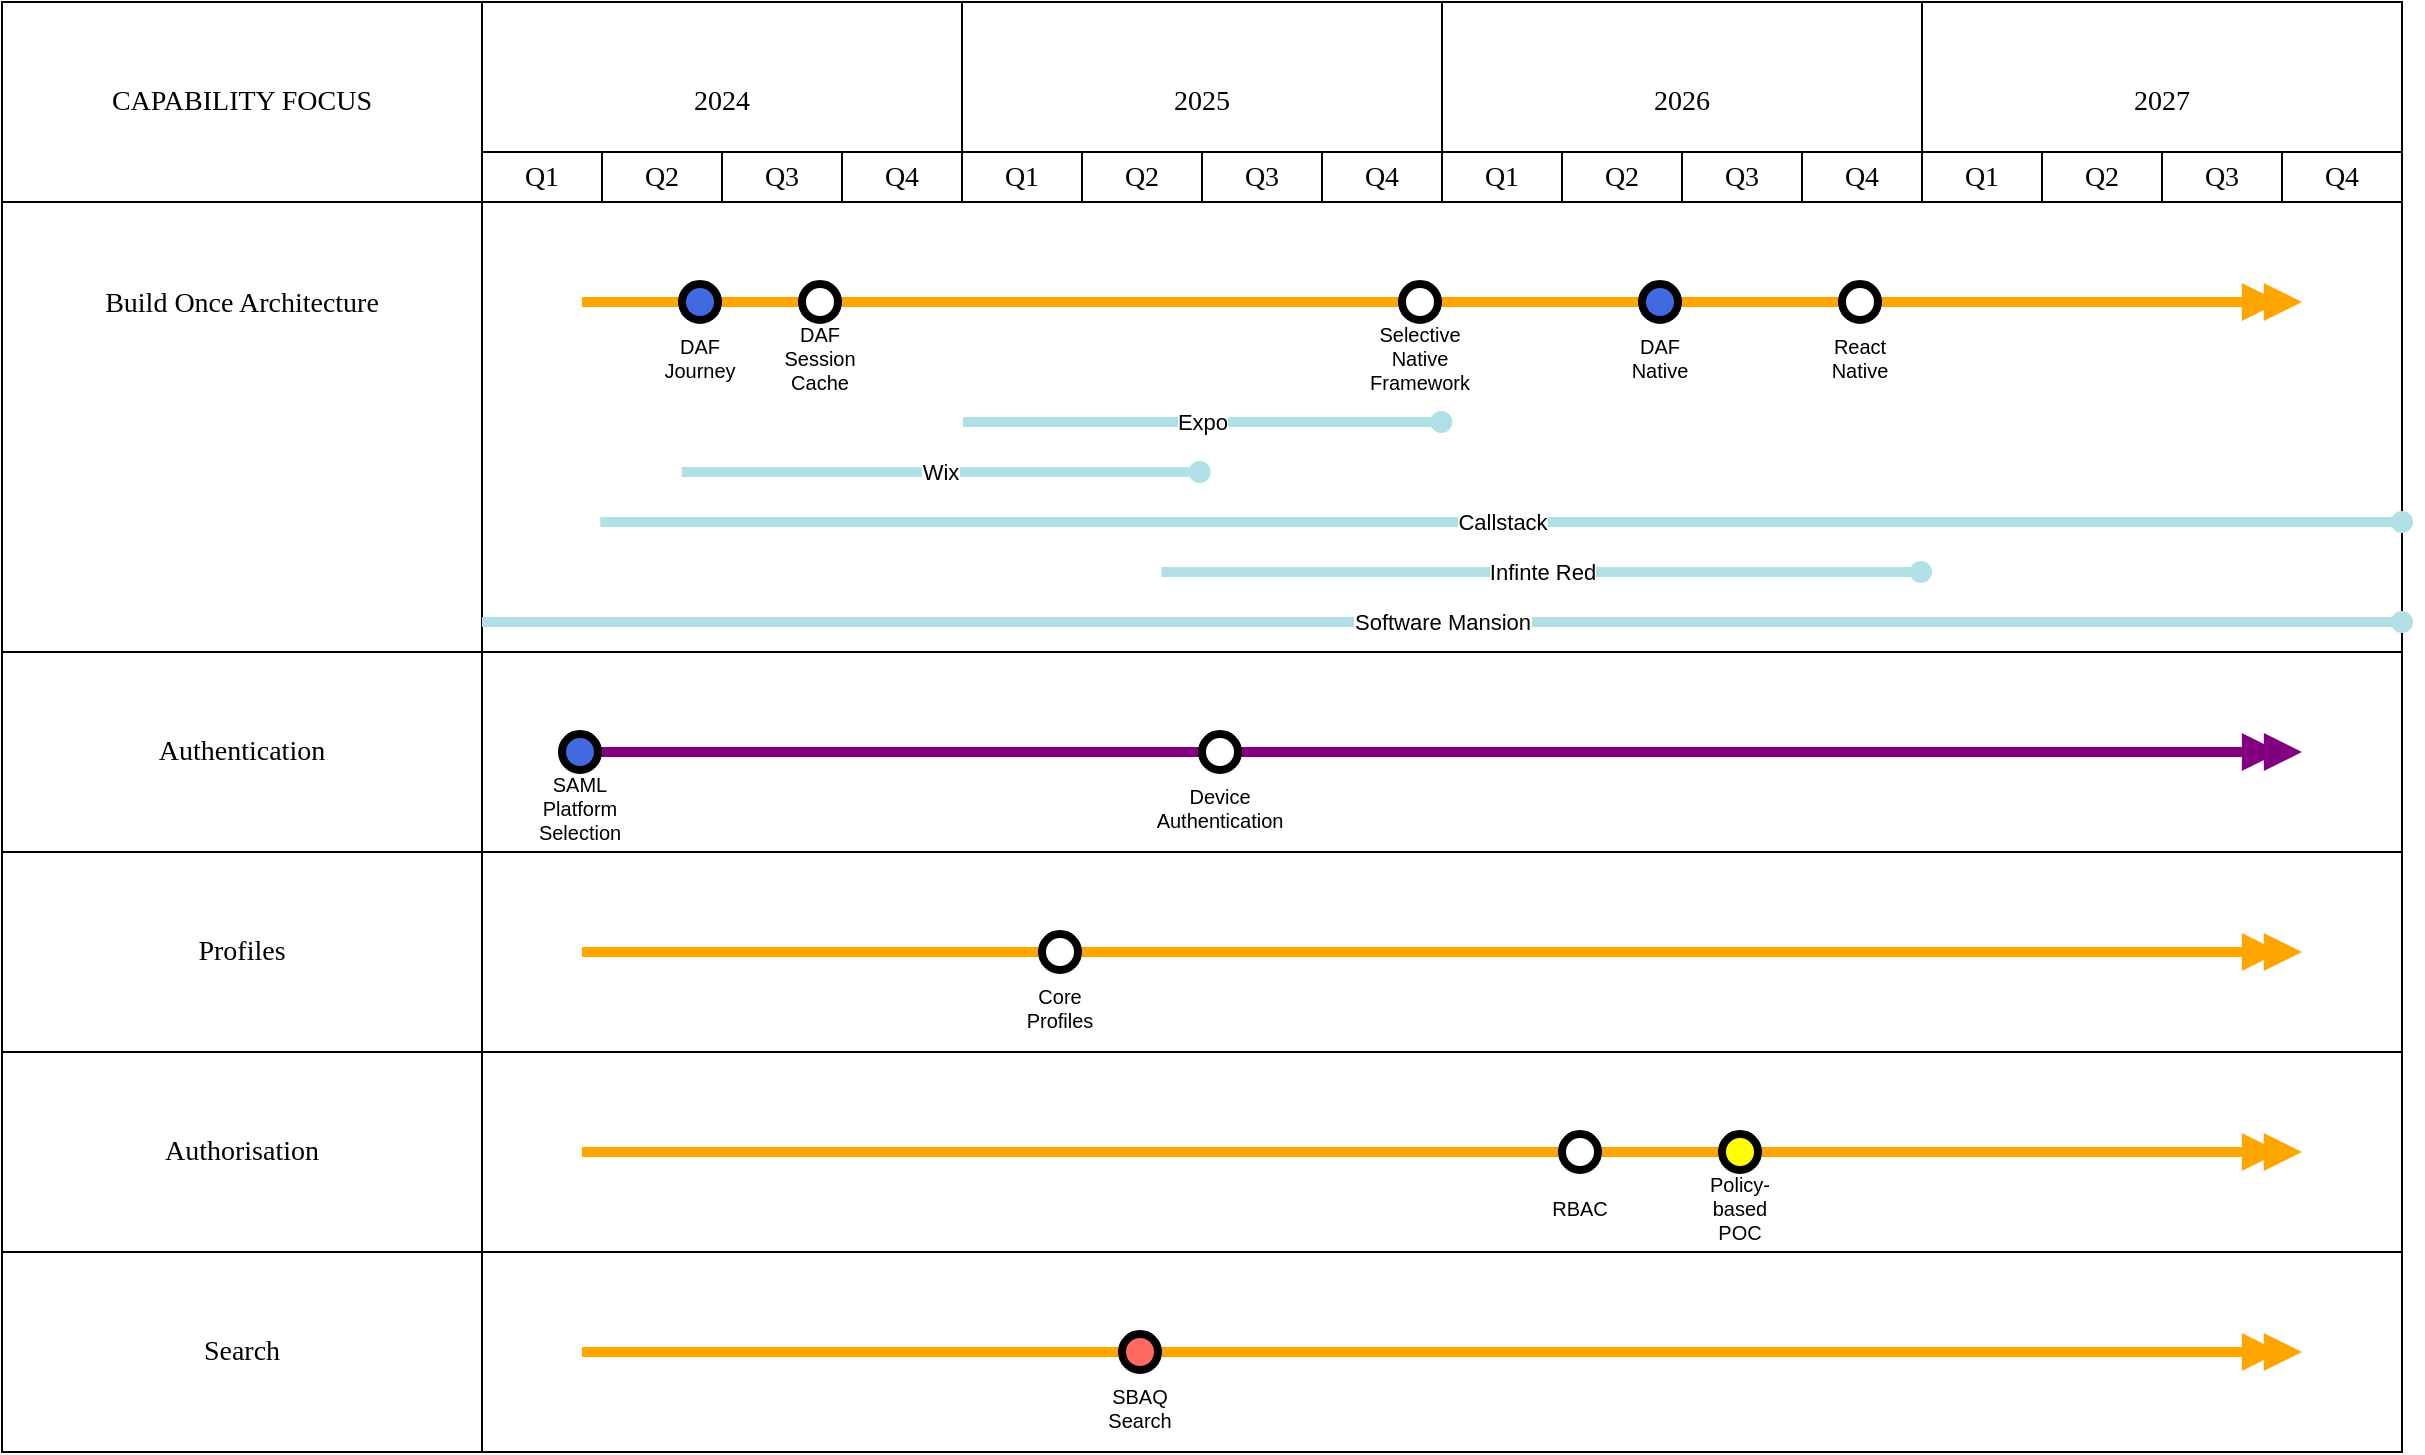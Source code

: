 <mxfile version="14.5.1" type="device"><diagram id="nMbIOyWw1tff--0FTw4Q" name="Page-1"><mxGraphModel dx="981" dy="650" grid="1" gridSize="10" guides="1" tooltips="1" connect="1" arrows="1" fold="1" page="1" pageScale="1" pageWidth="816" pageHeight="1056" math="0" shadow="0"><root><mxCell id="0"/><mxCell id="1" style="locked=1" parent="0" visible="1" value="Background"/><mxCell id="88Z_m4pECzqLgFDelhqH7c" value="Default" style="locked=0" parent="0"/><mxCell id="l8Q9_g5FOfBt7ueoJjHzVE" value="CAPABILITY FOCUS" style="text;html=1;strokeColor=#000000;;fillColor=#ffffff;align=center;fontFamily=Verdana;verticalAlign=middle;whiteSpace=wrap;rounded=0;fontSize=14" parent="88Z_m4pECzqLgFDelhqH7c" vertex="1"><mxGeometry x="0" y="0" width="240" height="100" as="geometry"/></mxCell><mxCell id="3_lgIayYRxoJH4Y0YGpHIk" value="2024" style="text;html=1;strokeColor=#000000;;fillColor=#ffffff;align=center;fontFamily=Verdana;verticalAlign=middle;whiteSpace=wrap;rounded=0;fontSize=14" parent="88Z_m4pECzqLgFDelhqH7c" vertex="1"><mxGeometry x="240" y="0" width="240" height="100" as="geometry"/></mxCell><mxCell id="WToMVc3nkx8XIUol3K8MEf" value="2025" style="text;html=1;strokeColor=#000000;;fillColor=#ffffff;align=center;fontFamily=Verdana;verticalAlign=middle;whiteSpace=wrap;rounded=0;fontSize=14" parent="88Z_m4pECzqLgFDelhqH7c" vertex="1"><mxGeometry x="480" y="0" width="240" height="100" as="geometry"/></mxCell><mxCell id="p8NJrwNPkKOv1-IC9ku3zX" value="2026" style="text;html=1;strokeColor=#000000;;fillColor=#ffffff;align=center;fontFamily=Verdana;verticalAlign=middle;whiteSpace=wrap;rounded=0;fontSize=14" parent="88Z_m4pECzqLgFDelhqH7c" vertex="1"><mxGeometry x="720" y="0" width="240" height="100" as="geometry"/></mxCell><mxCell id="0XkCptmFpjriIrBRgex3-V" value="2027" style="text;html=1;strokeColor=#000000;;fillColor=#ffffff;align=center;fontFamily=Verdana;verticalAlign=middle;whiteSpace=wrap;rounded=0;fontSize=14" parent="88Z_m4pECzqLgFDelhqH7c" vertex="1"><mxGeometry x="960" y="0" width="240" height="100" as="geometry"/></mxCell><mxCell id="uT0U2Qfqn4BNKBhv2C71Mp" value="Q1" style="text;html=1;strokeColor=#000000;;fillColor=#ffffff;align=center;fontFamily=Verdana;verticalAlign=middle;whiteSpace=wrap;rounded=0;fontSize=14" parent="88Z_m4pECzqLgFDelhqH7c" vertex="1"><mxGeometry x="240" y="75.0" width="60.0" height="25.0" as="geometry"/></mxCell><mxCell id="NdaIKw014LxJXeVz0BxDTC" value="Q2" style="text;html=1;strokeColor=#000000;;fillColor=#ffffff;align=center;fontFamily=Verdana;verticalAlign=middle;whiteSpace=wrap;rounded=0;fontSize=14" parent="88Z_m4pECzqLgFDelhqH7c" vertex="1"><mxGeometry x="300.0" y="75.0" width="60.0" height="25.0" as="geometry"/></mxCell><mxCell id="dL56zBaZJ9fI0X3l9eJBrC" value="Q3" style="text;html=1;strokeColor=#000000;;fillColor=#ffffff;align=center;fontFamily=Verdana;verticalAlign=middle;whiteSpace=wrap;rounded=0;fontSize=14" parent="88Z_m4pECzqLgFDelhqH7c" vertex="1"><mxGeometry x="360.0" y="75.0" width="60.0" height="25.0" as="geometry"/></mxCell><mxCell id="avU3gWGzA-OS_CKOGE4qXa" value="Q4" style="text;html=1;strokeColor=#000000;;fillColor=#ffffff;align=center;fontFamily=Verdana;verticalAlign=middle;whiteSpace=wrap;rounded=0;fontSize=14" parent="88Z_m4pECzqLgFDelhqH7c" vertex="1"><mxGeometry x="420.0" y="75.0" width="60.0" height="25.0" as="geometry"/></mxCell><mxCell id="rnLe-GTj_Es5Ux1iuWuedQ" value="Q1" style="text;html=1;strokeColor=#000000;;fillColor=#ffffff;align=center;fontFamily=Verdana;verticalAlign=middle;whiteSpace=wrap;rounded=0;fontSize=14" parent="88Z_m4pECzqLgFDelhqH7c" vertex="1"><mxGeometry x="480" y="75.0" width="60.0" height="25.0" as="geometry"/></mxCell><mxCell id="qxbaneGC71SAhsMHiGNXPD" value="Q2" style="text;html=1;strokeColor=#000000;;fillColor=#ffffff;align=center;fontFamily=Verdana;verticalAlign=middle;whiteSpace=wrap;rounded=0;fontSize=14" parent="88Z_m4pECzqLgFDelhqH7c" vertex="1"><mxGeometry x="540.0" y="75.0" width="60.0" height="25.0" as="geometry"/></mxCell><mxCell id="xiYoGDvlYCvWrzq8UXT0Rh" value="Q3" style="text;html=1;strokeColor=#000000;;fillColor=#ffffff;align=center;fontFamily=Verdana;verticalAlign=middle;whiteSpace=wrap;rounded=0;fontSize=14" parent="88Z_m4pECzqLgFDelhqH7c" vertex="1"><mxGeometry x="600.0" y="75.0" width="60.0" height="25.0" as="geometry"/></mxCell><mxCell id="NqZvlPWQVw3ekXuPJG3Srs" value="Q4" style="text;html=1;strokeColor=#000000;;fillColor=#ffffff;align=center;fontFamily=Verdana;verticalAlign=middle;whiteSpace=wrap;rounded=0;fontSize=14" parent="88Z_m4pECzqLgFDelhqH7c" vertex="1"><mxGeometry x="660.0" y="75.0" width="60.0" height="25.0" as="geometry"/></mxCell><mxCell id="eVdNCCBsu4_PZQ83lDDSdf" value="Q1" style="text;html=1;strokeColor=#000000;;fillColor=#ffffff;align=center;fontFamily=Verdana;verticalAlign=middle;whiteSpace=wrap;rounded=0;fontSize=14" parent="88Z_m4pECzqLgFDelhqH7c" vertex="1"><mxGeometry x="720" y="75.0" width="60.0" height="25.0" as="geometry"/></mxCell><mxCell id="0P_lhVmMR2033ERs-k9cwm" value="Q2" style="text;html=1;strokeColor=#000000;;fillColor=#ffffff;align=center;fontFamily=Verdana;verticalAlign=middle;whiteSpace=wrap;rounded=0;fontSize=14" parent="88Z_m4pECzqLgFDelhqH7c" vertex="1"><mxGeometry x="780.0" y="75.0" width="60.0" height="25.0" as="geometry"/></mxCell><mxCell id="k9u3sZD9pLpGxHA5fURu2p" value="Q3" style="text;html=1;strokeColor=#000000;;fillColor=#ffffff;align=center;fontFamily=Verdana;verticalAlign=middle;whiteSpace=wrap;rounded=0;fontSize=14" parent="88Z_m4pECzqLgFDelhqH7c" vertex="1"><mxGeometry x="840.0" y="75.0" width="60.0" height="25.0" as="geometry"/></mxCell><mxCell id="NqI-Oh7P7izQL35QFNLoKL" value="Q4" style="text;html=1;strokeColor=#000000;;fillColor=#ffffff;align=center;fontFamily=Verdana;verticalAlign=middle;whiteSpace=wrap;rounded=0;fontSize=14" parent="88Z_m4pECzqLgFDelhqH7c" vertex="1"><mxGeometry x="900.0" y="75.0" width="60.0" height="25.0" as="geometry"/></mxCell><mxCell id="LoQnIKIf6bJLCkzlX9K7yo" value="Q1" style="text;html=1;strokeColor=#000000;;fillColor=#ffffff;align=center;fontFamily=Verdana;verticalAlign=middle;whiteSpace=wrap;rounded=0;fontSize=14" parent="88Z_m4pECzqLgFDelhqH7c" vertex="1"><mxGeometry x="960" y="75.0" width="60.0" height="25.0" as="geometry"/></mxCell><mxCell id="WOdKraAbgFMtgfodFLy5Se" value="Q2" style="text;html=1;strokeColor=#000000;;fillColor=#ffffff;align=center;fontFamily=Verdana;verticalAlign=middle;whiteSpace=wrap;rounded=0;fontSize=14" parent="88Z_m4pECzqLgFDelhqH7c" vertex="1"><mxGeometry x="1020.0" y="75.0" width="60.0" height="25.0" as="geometry"/></mxCell><mxCell id="ze0RCghfEQ3uZ5SzY9N3gc" value="Q3" style="text;html=1;strokeColor=#000000;;fillColor=#ffffff;align=center;fontFamily=Verdana;verticalAlign=middle;whiteSpace=wrap;rounded=0;fontSize=14" parent="88Z_m4pECzqLgFDelhqH7c" vertex="1"><mxGeometry x="1080.0" y="75.0" width="60.0" height="25.0" as="geometry"/></mxCell><mxCell id="g_Va8emXkEoXECRaaqJzI_" value="Q4" style="text;html=1;strokeColor=#000000;;fillColor=#ffffff;align=center;fontFamily=Verdana;verticalAlign=middle;whiteSpace=wrap;rounded=0;fontSize=14" parent="88Z_m4pECzqLgFDelhqH7c" vertex="1"><mxGeometry x="1140.0" y="75.0" width="60.0" height="25.0" as="geometry"/></mxCell><mxCell id="FLu2FLE7x747ZyoETcgmml" value="" style="text;html=1;strokeColor=#000000;;fillColor=none;align=center;fontFamily=Verdana;verticalAlign=middle;whiteSpace=wrap;rounded=0;fontSize=14" parent="88Z_m4pECzqLgFDelhqH7c" vertex="1"><mxGeometry x="240" y="100" width="960" height="225" as="geometry"/></mxCell><mxCell id="uUMdp5TJu8MhcWhF4W69zE" value="Build Once Architecture" style="text;html=1;strokeColor=#000000;fillColor=none;align=center;fontFamily=Verdana;verticalAlign=top;whiteSpace=wrap;rounded=0;fontSize=14;spacingTop=36" parent="88Z_m4pECzqLgFDelhqH7c" vertex="1"><mxGeometry x="0" y="100" width="240" height="225" as="geometry"/></mxCell><mxCell id="aI6B68wE2bQ56-WVLU0IBO" value="" style="html=1;rounded=0;endFill=1;strokeColor=#FFA500;strokeWidth=5;endArrow=doubleBlock;" parent="88Z_m4pECzqLgFDelhqH7c" edge="1"><mxGeometry width="2" height="2" relative="1" as="geometry"><mxPoint x="290" y="150" as="sourcePoint"/><mxPoint x="1150" y="150" as="targetPoint"/></mxGeometry></mxCell><mxCell id="BYV4xh1j0NRgpK_vNMfgay" value="DAF Journey" style="ellipse;whiteSpace=wrap;html=1;aspect=fixed;strokeWidth=4;spacingTop=55;fontSize=10;fontFamily=Helvetica;fillColor=#4169E1;" vertex="1" parent="88Z_m4pECzqLgFDelhqH7c"><mxGeometry x="340.0" y="141" width="18" height="18" as="geometry"/></mxCell><mxCell id="0mbFTOzDoXWsNPSU9CAGWm" value="DAF Session Cache" style="ellipse;whiteSpace=wrap;html=1;aspect=fixed;strokeWidth=4;spacingTop=55;fontSize=10;fontFamily=Helvetica;fillColor=#FFFFFF;" vertex="1" parent="88Z_m4pECzqLgFDelhqH7c"><mxGeometry x="400.0" y="141" width="18" height="18" as="geometry"/></mxCell><mxCell id="ErtCDvo0XzMs2Agkf-oIaQ" value="Selective Native Framework" style="ellipse;whiteSpace=wrap;html=1;aspect=fixed;strokeWidth=4;spacingTop=55;fontSize=10;fontFamily=Helvetica;fillColor=#FFFFFF;" vertex="1" parent="88Z_m4pECzqLgFDelhqH7c"><mxGeometry x="700.0" y="141" width="18" height="18" as="geometry"/></mxCell><mxCell id="R4TZ3NAPkSgRnyHuj8HYNH" value="DAF Native" style="ellipse;whiteSpace=wrap;html=1;aspect=fixed;strokeWidth=4;spacingTop=55;fontSize=10;fontFamily=Helvetica;fillColor=#4169E1;" vertex="1" parent="88Z_m4pECzqLgFDelhqH7c"><mxGeometry x="820.0" y="141" width="18" height="18" as="geometry"/></mxCell><mxCell id="7EpbdAU34qCZ7WvRZasZam" value="React Native" style="ellipse;whiteSpace=wrap;html=1;aspect=fixed;strokeWidth=4;spacingTop=55;fontSize=10;fontFamily=Helvetica;fillColor=#FFFFFF;" vertex="1" parent="88Z_m4pECzqLgFDelhqH7c"><mxGeometry x="920.0" y="141" width="18" height="18" as="geometry"/></mxCell><mxCell id="i8KrHh_WXedaJd_wXQYLh9" value="Expo" style="html=1;rounded=0;endFill=1;strokeColor=#B0E0E6;strokeWidth=5;endArrow=oval;" parent="88Z_m4pECzqLgFDelhqH7c" edge="1"><mxGeometry width="2" height="2" relative="1" as="geometry"><mxPoint x="480.493" y="210" as="sourcePoint"/><mxPoint x="719.671" y="210" as="targetPoint"/></mxGeometry></mxCell><mxCell id="dy_GGawNTkmQYP5xB2PlEF" value="Wix" style="html=1;rounded=0;endFill=1;strokeColor=#B0E0E6;strokeWidth=5;endArrow=oval;" parent="88Z_m4pECzqLgFDelhqH7c" edge="1"><mxGeometry width="2" height="2" relative="1" as="geometry"><mxPoint x="339.877" y="235" as="sourcePoint"/><mxPoint x="598.768" y="235" as="targetPoint"/></mxGeometry></mxCell><mxCell id="OyySe647H342dseylshqbf" value="Callstack" style="html=1;rounded=0;endFill=1;strokeColor=#B0E0E6;strokeWidth=5;endArrow=oval;" parent="88Z_m4pECzqLgFDelhqH7c" edge="1"><mxGeometry width="2" height="2" relative="1" as="geometry"><mxPoint x="299.138" y="260" as="sourcePoint"/><mxPoint x="1200.0" y="260" as="targetPoint"/></mxGeometry></mxCell><mxCell id="l6HbHzBITCkymhOFVP44M9" value="Infinte Red" style="html=1;rounded=0;endFill=1;strokeColor=#B0E0E6;strokeWidth=5;endArrow=oval;" parent="88Z_m4pECzqLgFDelhqH7c" edge="1"><mxGeometry width="2" height="2" relative="1" as="geometry"><mxPoint x="579.713" y="285" as="sourcePoint"/><mxPoint x="959.507" y="285" as="targetPoint"/></mxGeometry></mxCell><mxCell id="44_8tXioSYLHoX_mRDpx3g" value="Software Mansion" style="html=1;rounded=0;endFill=1;strokeColor=#B0E0E6;strokeWidth=5;endArrow=oval;" parent="88Z_m4pECzqLgFDelhqH7c" edge="1"><mxGeometry width="2" height="2" relative="1" as="geometry"><mxPoint x="240.0" y="310" as="sourcePoint"/><mxPoint x="1200.0" y="310" as="targetPoint"/></mxGeometry></mxCell><mxCell id="BiR_TsIHvB-GMW3FMOttIW" value="" style="text;html=1;strokeColor=#000000;;fillColor=none;align=center;fontFamily=Verdana;verticalAlign=middle;whiteSpace=wrap;rounded=0;fontSize=14" parent="88Z_m4pECzqLgFDelhqH7c" vertex="1"><mxGeometry x="240" y="325" width="960" height="100" as="geometry"/></mxCell><mxCell id="SOTetEXj4-a7bAKvYLjXjb" value="Authentication" style="text;html=1;strokeColor=#000000;fillColor=none;align=center;fontFamily=Verdana;verticalAlign=middle;whiteSpace=wrap;rounded=0;fontSize=14" parent="88Z_m4pECzqLgFDelhqH7c" vertex="1"><mxGeometry x="0" y="325" width="240" height="100" as="geometry"/></mxCell><mxCell id="I1obCre6RmJqfhL5GVw8Eo" value="" style="html=1;rounded=0;endFill=1;strokeColor=#800080;strokeWidth=5;endArrow=doubleBlock;" parent="88Z_m4pECzqLgFDelhqH7c" edge="1"><mxGeometry width="2" height="2" relative="1" as="geometry"><mxPoint x="290" y="375" as="sourcePoint"/><mxPoint x="1150" y="375" as="targetPoint"/></mxGeometry></mxCell><mxCell id="Hfu_6FRTeNwvflOE-5CXSb" value="SAML Platform Selection" style="ellipse;whiteSpace=wrap;html=1;aspect=fixed;strokeWidth=4;spacingTop=55;fontSize=10;fontFamily=Helvetica;fillColor=#4169E1;" vertex="1" parent="88Z_m4pECzqLgFDelhqH7c"><mxGeometry x="280.0" y="366" width="18" height="18" as="geometry"/></mxCell><mxCell id="_q68MRu_40qFrYMbFfy-DW" value="Device Authentication" style="ellipse;whiteSpace=wrap;html=1;aspect=fixed;strokeWidth=4;spacingTop=55;fontSize=10;fontFamily=Helvetica;fillColor=#FFFFFF;" vertex="1" parent="88Z_m4pECzqLgFDelhqH7c"><mxGeometry x="600.0" y="366" width="18" height="18" as="geometry"/></mxCell><mxCell id="VYuXwCtn5BHpFHtYCdI_oF" value="" style="text;html=1;strokeColor=#000000;;fillColor=none;align=center;fontFamily=Verdana;verticalAlign=middle;whiteSpace=wrap;rounded=0;fontSize=14" parent="88Z_m4pECzqLgFDelhqH7c" vertex="1"><mxGeometry x="240" y="425" width="960" height="100" as="geometry"/></mxCell><mxCell id="WZf8ZmG_GV3sWQxtAZ5Vdj" value="Profiles" style="text;html=1;strokeColor=#000000;fillColor=none;align=center;fontFamily=Verdana;verticalAlign=middle;whiteSpace=wrap;rounded=0;fontSize=14" parent="88Z_m4pECzqLgFDelhqH7c" vertex="1"><mxGeometry x="0" y="425" width="240" height="100" as="geometry"/></mxCell><mxCell id="rfE7I0G4qI2YZFLzg8SN9a" value="" style="html=1;rounded=0;endFill=1;strokeColor=#FFA500;strokeWidth=5;endArrow=doubleBlock;" parent="88Z_m4pECzqLgFDelhqH7c" edge="1"><mxGeometry width="2" height="2" relative="1" as="geometry"><mxPoint x="290" y="475" as="sourcePoint"/><mxPoint x="1150" y="475" as="targetPoint"/></mxGeometry></mxCell><mxCell id="SK7V-gr350If-BEvXtOkec" value="Core Profiles" style="ellipse;whiteSpace=wrap;html=1;aspect=fixed;strokeWidth=4;spacingTop=55;fontSize=10;fontFamily=Helvetica;fillColor=#FFFFFF;" vertex="1" parent="88Z_m4pECzqLgFDelhqH7c"><mxGeometry x="520.0" y="466" width="18" height="18" as="geometry"/></mxCell><mxCell id="iyc9op7dog39PyFCHtgGWc" value="" style="text;html=1;strokeColor=#000000;;fillColor=none;align=center;fontFamily=Verdana;verticalAlign=middle;whiteSpace=wrap;rounded=0;fontSize=14" parent="88Z_m4pECzqLgFDelhqH7c" vertex="1"><mxGeometry x="240" y="525" width="960" height="100" as="geometry"/></mxCell><mxCell id="H5lTZs1S5zXsKk4AiQtlyH" value="Authorisation" style="text;html=1;strokeColor=#000000;fillColor=none;align=center;fontFamily=Verdana;verticalAlign=middle;whiteSpace=wrap;rounded=0;fontSize=14" parent="88Z_m4pECzqLgFDelhqH7c" vertex="1"><mxGeometry x="0" y="525" width="240" height="100" as="geometry"/></mxCell><mxCell id="mwVadpOpD05PtaL23tAV2T" value="" style="html=1;rounded=0;endFill=1;strokeColor=#FFA500;strokeWidth=5;endArrow=doubleBlock;" parent="88Z_m4pECzqLgFDelhqH7c" edge="1"><mxGeometry width="2" height="2" relative="1" as="geometry"><mxPoint x="290" y="575" as="sourcePoint"/><mxPoint x="1150" y="575" as="targetPoint"/></mxGeometry></mxCell><mxCell id="g-I3Thg3_Or5vkNnDfNzX8" value="RBAC" style="ellipse;whiteSpace=wrap;html=1;aspect=fixed;strokeWidth=4;spacingTop=55;fontSize=10;fontFamily=Helvetica;fillColor=#FFFFFF;" vertex="1" parent="88Z_m4pECzqLgFDelhqH7c"><mxGeometry x="780.0" y="566" width="18" height="18" as="geometry"/></mxCell><mxCell id="xUFmSptEhD77s7b2qbEglM" value="Policy-based POC" style="ellipse;whiteSpace=wrap;html=1;aspect=fixed;strokeWidth=4;spacingTop=55;fontSize=10;fontFamily=Helvetica;fillColor=#FFFF00;" vertex="1" parent="88Z_m4pECzqLgFDelhqH7c"><mxGeometry x="860.0" y="566" width="18" height="18" as="geometry"/></mxCell><mxCell id="yWG9Hw2zf4HLRo9tECbUoT" value="" style="text;html=1;strokeColor=#000000;;fillColor=none;align=center;fontFamily=Verdana;verticalAlign=middle;whiteSpace=wrap;rounded=0;fontSize=14" parent="88Z_m4pECzqLgFDelhqH7c" vertex="1"><mxGeometry x="240" y="625" width="960" height="100" as="geometry"/></mxCell><mxCell id="pjwBTK4VbgJhhg4IOqA8lv" value="Search" style="text;html=1;strokeColor=#000000;fillColor=none;align=center;fontFamily=Verdana;verticalAlign=middle;whiteSpace=wrap;rounded=0;fontSize=14" parent="88Z_m4pECzqLgFDelhqH7c" vertex="1"><mxGeometry x="0" y="625" width="240" height="100" as="geometry"/></mxCell><mxCell id="nlhGfJAHaCzOpb9irAbDhN" value="" style="html=1;rounded=0;endFill=1;strokeColor=#FFA500;strokeWidth=5;endArrow=doubleBlock;" parent="88Z_m4pECzqLgFDelhqH7c" edge="1"><mxGeometry width="2" height="2" relative="1" as="geometry"><mxPoint x="290" y="675" as="sourcePoint"/><mxPoint x="1150" y="675" as="targetPoint"/></mxGeometry></mxCell><mxCell id="xSrLpvY95Ho1G9qD_Jwe1u" value="SBAQ Search" style="ellipse;whiteSpace=wrap;html=1;aspect=fixed;strokeWidth=4;spacingTop=55;fontSize=10;fontFamily=Helvetica;fillColor=#FF6961;" vertex="1" parent="88Z_m4pECzqLgFDelhqH7c"><mxGeometry x="560.0" y="666" width="18" height="18" as="geometry"/></mxCell></root></mxGraphModel></diagram></mxfile>